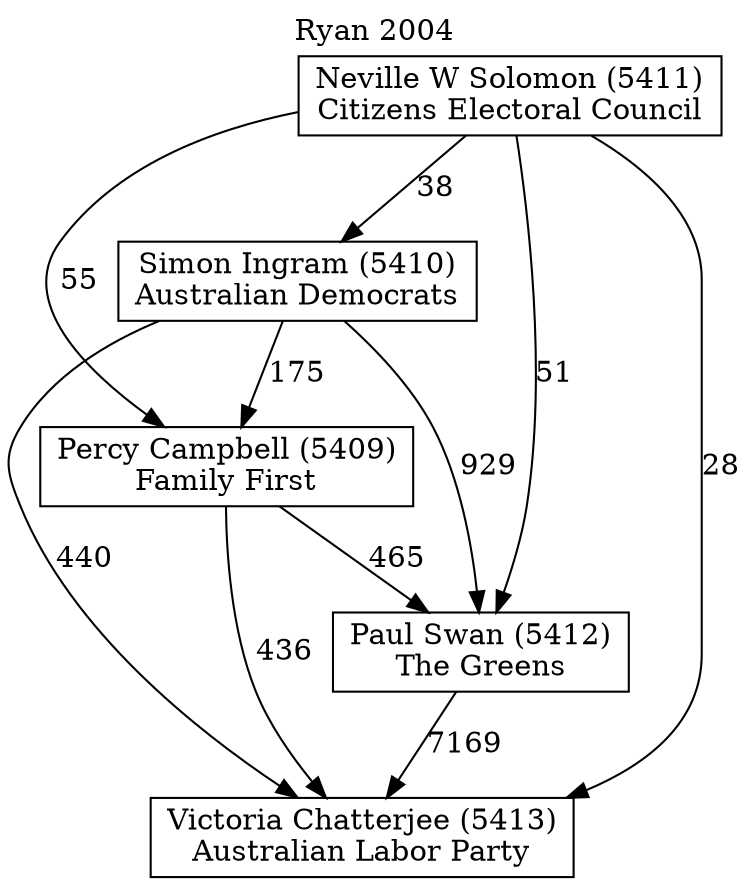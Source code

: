 // House preference flow
digraph "Victoria Chatterjee (5413)_Ryan_2004" {
	graph [label="Ryan 2004" labelloc=t mclimit=10]
	node [shape=box]
	"Victoria Chatterjee (5413)" [label="Victoria Chatterjee (5413)
Australian Labor Party"]
	"Paul Swan (5412)" [label="Paul Swan (5412)
The Greens"]
	"Percy Campbell (5409)" [label="Percy Campbell (5409)
Family First"]
	"Simon Ingram (5410)" [label="Simon Ingram (5410)
Australian Democrats"]
	"Neville W Solomon (5411)" [label="Neville W Solomon (5411)
Citizens Electoral Council"]
	"Paul Swan (5412)" -> "Victoria Chatterjee (5413)" [label=7169]
	"Percy Campbell (5409)" -> "Paul Swan (5412)" [label=465]
	"Simon Ingram (5410)" -> "Percy Campbell (5409)" [label=175]
	"Neville W Solomon (5411)" -> "Simon Ingram (5410)" [label=38]
	"Percy Campbell (5409)" -> "Victoria Chatterjee (5413)" [label=436]
	"Simon Ingram (5410)" -> "Victoria Chatterjee (5413)" [label=440]
	"Neville W Solomon (5411)" -> "Victoria Chatterjee (5413)" [label=28]
	"Neville W Solomon (5411)" -> "Percy Campbell (5409)" [label=55]
	"Simon Ingram (5410)" -> "Paul Swan (5412)" [label=929]
	"Neville W Solomon (5411)" -> "Paul Swan (5412)" [label=51]
}
